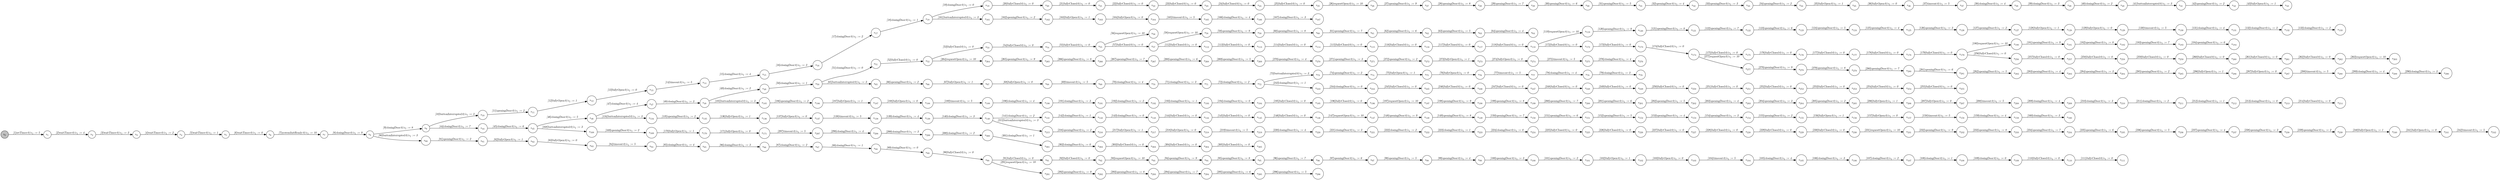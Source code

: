 digraph EFSM{
  graph [rankdir="LR", fontname="Latin Modern Math"];
  node [color="black", fillcolor="white", shape="circle", style="filled", fontname="Latin Modern Math"];
  edge [fontname="Latin Modern Math"];

  s0[fillcolor="gray", label=<s<sub>0</sub>>];
  s1[label=<s<sub>1</sub>>];
  s2[label=<s<sub>2</sub>>];
  s3[label=<s<sub>3</sub>>];
  s4[label=<s<sub>4</sub>>];
  s5[label=<s<sub>5</sub>>];
  s6[label=<s<sub>6</sub>>];
  s7[label=<s<sub>7</sub>>];
  s8[label=<s<sub>8</sub>>];
  s9[label=<s<sub>9</sub>>];
  s10[label=<s<sub>10</sub>>];
  s11[label=<s<sub>11</sub>>];
  s12[label=<s<sub>12</sub>>];
  s13[label=<s<sub>13</sub>>];
  s14[label=<s<sub>14</sub>>];
  s15[label=<s<sub>15</sub>>];
  s16[label=<s<sub>16</sub>>];
  s17[label=<s<sub>17</sub>>];
  s18[label=<s<sub>18</sub>>];
  s19[label=<s<sub>19</sub>>];
  s20[label=<s<sub>20</sub>>];
  s21[label=<s<sub>21</sub>>];
  s22[label=<s<sub>22</sub>>];
  s23[label=<s<sub>23</sub>>];
  s24[label=<s<sub>24</sub>>];
  s25[label=<s<sub>25</sub>>];
  s26[label=<s<sub>26</sub>>];
  s27[label=<s<sub>27</sub>>];
  s28[label=<s<sub>28</sub>>];
  s29[label=<s<sub>29</sub>>];
  s30[label=<s<sub>30</sub>>];
  s31[label=<s<sub>31</sub>>];
  s32[label=<s<sub>32</sub>>];
  s33[label=<s<sub>33</sub>>];
  s34[label=<s<sub>34</sub>>];
  s35[label=<s<sub>35</sub>>];
  s36[label=<s<sub>36</sub>>];
  s37[label=<s<sub>37</sub>>];
  s38[label=<s<sub>38</sub>>];
  s39[label=<s<sub>39</sub>>];
  s40[label=<s<sub>40</sub>>];
  s41[label=<s<sub>41</sub>>];
  s42[label=<s<sub>42</sub>>];
  s43[label=<s<sub>43</sub>>];
  s44[label=<s<sub>44</sub>>];
  s45[label=<s<sub>45</sub>>];
  s46[label=<s<sub>46</sub>>];
  s47[label=<s<sub>47</sub>>];
  s48[label=<s<sub>48</sub>>];
  s49[label=<s<sub>49</sub>>];
  s50[label=<s<sub>50</sub>>];
  s51[label=<s<sub>51</sub>>];
  s52[label=<s<sub>52</sub>>];
  s53[label=<s<sub>53</sub>>];
  s54[label=<s<sub>54</sub>>];
  s55[label=<s<sub>55</sub>>];
  s56[label=<s<sub>56</sub>>];
  s57[label=<s<sub>57</sub>>];
  s58[label=<s<sub>58</sub>>];
  s59[label=<s<sub>59</sub>>];
  s60[label=<s<sub>60</sub>>];
  s61[label=<s<sub>61</sub>>];
  s62[label=<s<sub>62</sub>>];
  s63[label=<s<sub>63</sub>>];
  s64[label=<s<sub>64</sub>>];
  s65[label=<s<sub>65</sub>>];
  s66[label=<s<sub>66</sub>>];
  s67[label=<s<sub>67</sub>>];
  s68[label=<s<sub>68</sub>>];
  s69[label=<s<sub>69</sub>>];
  s70[label=<s<sub>70</sub>>];
  s71[label=<s<sub>71</sub>>];
  s72[label=<s<sub>72</sub>>];
  s73[label=<s<sub>73</sub>>];
  s74[label=<s<sub>74</sub>>];
  s75[label=<s<sub>75</sub>>];
  s76[label=<s<sub>76</sub>>];
  s77[label=<s<sub>77</sub>>];
  s78[label=<s<sub>78</sub>>];
  s79[label=<s<sub>79</sub>>];
  s80[label=<s<sub>80</sub>>];
  s81[label=<s<sub>81</sub>>];
  s82[label=<s<sub>82</sub>>];
  s83[label=<s<sub>83</sub>>];
  s84[label=<s<sub>84</sub>>];
  s85[label=<s<sub>85</sub>>];
  s86[label=<s<sub>86</sub>>];
  s87[label=<s<sub>87</sub>>];
  s88[label=<s<sub>88</sub>>];
  s89[label=<s<sub>89</sub>>];
  s90[label=<s<sub>90</sub>>];
  s91[label=<s<sub>91</sub>>];
  s92[label=<s<sub>92</sub>>];
  s93[label=<s<sub>93</sub>>];
  s94[label=<s<sub>94</sub>>];
  s95[label=<s<sub>95</sub>>];
  s96[label=<s<sub>96</sub>>];
  s97[label=<s<sub>97</sub>>];
  s98[label=<s<sub>98</sub>>];
  s99[label=<s<sub>99</sub>>];
  s100[label=<s<sub>100</sub>>];
  s101[label=<s<sub>101</sub>>];
  s102[label=<s<sub>102</sub>>];
  s103[label=<s<sub>103</sub>>];
  s104[label=<s<sub>104</sub>>];
  s105[label=<s<sub>105</sub>>];
  s106[label=<s<sub>106</sub>>];
  s107[label=<s<sub>107</sub>>];
  s108[label=<s<sub>108</sub>>];
  s109[label=<s<sub>109</sub>>];
  s110[label=<s<sub>110</sub>>];
  s111[label=<s<sub>111</sub>>];
  s112[label=<s<sub>112</sub>>];
  s113[label=<s<sub>113</sub>>];
  s114[label=<s<sub>114</sub>>];
  s115[label=<s<sub>115</sub>>];
  s116[label=<s<sub>116</sub>>];
  s117[label=<s<sub>117</sub>>];
  s118[label=<s<sub>118</sub>>];
  s119[label=<s<sub>119</sub>>];
  s120[label=<s<sub>120</sub>>];
  s121[label=<s<sub>121</sub>>];
  s122[label=<s<sub>122</sub>>];
  s123[label=<s<sub>123</sub>>];
  s124[label=<s<sub>124</sub>>];
  s125[label=<s<sub>125</sub>>];
  s126[label=<s<sub>126</sub>>];
  s127[label=<s<sub>127</sub>>];
  s128[label=<s<sub>128</sub>>];
  s129[label=<s<sub>129</sub>>];
  s130[label=<s<sub>130</sub>>];
  s131[label=<s<sub>131</sub>>];
  s132[label=<s<sub>132</sub>>];
  s133[label=<s<sub>133</sub>>];
  s134[label=<s<sub>134</sub>>];
  s135[label=<s<sub>135</sub>>];
  s136[label=<s<sub>136</sub>>];
  s137[label=<s<sub>137</sub>>];
  s138[label=<s<sub>138</sub>>];
  s139[label=<s<sub>139</sub>>];
  s140[label=<s<sub>140</sub>>];
  s141[label=<s<sub>141</sub>>];
  s142[label=<s<sub>142</sub>>];
  s143[label=<s<sub>143</sub>>];
  s144[label=<s<sub>144</sub>>];
  s145[label=<s<sub>145</sub>>];
  s146[label=<s<sub>146</sub>>];
  s147[label=<s<sub>147</sub>>];
  s148[label=<s<sub>148</sub>>];
  s149[label=<s<sub>149</sub>>];
  s150[label=<s<sub>150</sub>>];
  s151[label=<s<sub>151</sub>>];
  s152[label=<s<sub>152</sub>>];
  s153[label=<s<sub>153</sub>>];
  s154[label=<s<sub>154</sub>>];
  s155[label=<s<sub>155</sub>>];
  s156[label=<s<sub>156</sub>>];
  s157[label=<s<sub>157</sub>>];
  s158[label=<s<sub>158</sub>>];
  s159[label=<s<sub>159</sub>>];
  s160[label=<s<sub>160</sub>>];
  s161[label=<s<sub>161</sub>>];
  s162[label=<s<sub>162</sub>>];
  s163[label=<s<sub>163</sub>>];
  s164[label=<s<sub>164</sub>>];
  s165[label=<s<sub>165</sub>>];
  s166[label=<s<sub>166</sub>>];
  s167[label=<s<sub>167</sub>>];
  s168[label=<s<sub>168</sub>>];
  s169[label=<s<sub>169</sub>>];
  s170[label=<s<sub>170</sub>>];
  s171[label=<s<sub>171</sub>>];
  s172[label=<s<sub>172</sub>>];
  s173[label=<s<sub>173</sub>>];
  s174[label=<s<sub>174</sub>>];
  s175[label=<s<sub>175</sub>>];
  s176[label=<s<sub>176</sub>>];
  s177[label=<s<sub>177</sub>>];
  s178[label=<s<sub>178</sub>>];
  s179[label=<s<sub>179</sub>>];
  s180[label=<s<sub>180</sub>>];
  s181[label=<s<sub>181</sub>>];
  s182[label=<s<sub>182</sub>>];
  s183[label=<s<sub>183</sub>>];
  s184[label=<s<sub>184</sub>>];
  s185[label=<s<sub>185</sub>>];
  s186[label=<s<sub>186</sub>>];
  s187[label=<s<sub>187</sub>>];
  s188[label=<s<sub>188</sub>>];
  s189[label=<s<sub>189</sub>>];
  s190[label=<s<sub>190</sub>>];
  s191[label=<s<sub>191</sub>>];
  s192[label=<s<sub>192</sub>>];
  s193[label=<s<sub>193</sub>>];
  s194[label=<s<sub>194</sub>>];
  s195[label=<s<sub>195</sub>>];
  s196[label=<s<sub>196</sub>>];
  s197[label=<s<sub>197</sub>>];
  s198[label=<s<sub>198</sub>>];
  s199[label=<s<sub>199</sub>>];
  s200[label=<s<sub>200</sub>>];
  s201[label=<s<sub>201</sub>>];
  s202[label=<s<sub>202</sub>>];
  s203[label=<s<sub>203</sub>>];
  s204[label=<s<sub>204</sub>>];
  s205[label=<s<sub>205</sub>>];
  s206[label=<s<sub>206</sub>>];
  s207[label=<s<sub>207</sub>>];
  s208[label=<s<sub>208</sub>>];
  s209[label=<s<sub>209</sub>>];
  s210[label=<s<sub>210</sub>>];
  s211[label=<s<sub>211</sub>>];
  s212[label=<s<sub>212</sub>>];
  s213[label=<s<sub>213</sub>>];
  s214[label=<s<sub>214</sub>>];
  s215[label=<s<sub>215</sub>>];
  s216[label=<s<sub>216</sub>>];
  s217[label=<s<sub>217</sub>>];
  s218[label=<s<sub>218</sub>>];
  s219[label=<s<sub>219</sub>>];
  s220[label=<s<sub>220</sub>>];
  s221[label=<s<sub>221</sub>>];
  s222[label=<s<sub>222</sub>>];
  s223[label=<s<sub>223</sub>>];
  s224[label=<s<sub>224</sub>>];
  s225[label=<s<sub>225</sub>>];
  s226[label=<s<sub>226</sub>>];
  s227[label=<s<sub>227</sub>>];
  s228[label=<s<sub>228</sub>>];
  s229[label=<s<sub>229</sub>>];
  s230[label=<s<sub>230</sub>>];
  s231[label=<s<sub>231</sub>>];
  s232[label=<s<sub>232</sub>>];
  s233[label=<s<sub>233</sub>>];
  s234[label=<s<sub>234</sub>>];
  s235[label=<s<sub>235</sub>>];
  s236[label=<s<sub>236</sub>>];
  s237[label=<s<sub>237</sub>>];
  s238[label=<s<sub>238</sub>>];
  s239[label=<s<sub>239</sub>>];
  s240[label=<s<sub>240</sub>>];
  s241[label=<s<sub>241</sub>>];
  s242[label=<s<sub>242</sub>>];
  s243[label=<s<sub>243</sub>>];
  s244[label=<s<sub>244</sub>>];
  s245[label=<s<sub>245</sub>>];
  s246[label=<s<sub>246</sub>>];
  s247[label=<s<sub>247</sub>>];
  s248[label=<s<sub>248</sub>>];
  s249[label=<s<sub>249</sub>>];
  s250[label=<s<sub>250</sub>>];
  s251[label=<s<sub>251</sub>>];
  s252[label=<s<sub>252</sub>>];
  s253[label=<s<sub>253</sub>>];
  s254[label=<s<sub>254</sub>>];
  s255[label=<s<sub>255</sub>>];
  s256[label=<s<sub>256</sub>>];
  s257[label=<s<sub>257</sub>>];
  s258[label=<s<sub>258</sub>>];
  s259[label=<s<sub>259</sub>>];
  s260[label=<s<sub>260</sub>>];
  s261[label=<s<sub>261</sub>>];
  s262[label=<s<sub>262</sub>>];
  s263[label=<s<sub>263</sub>>];
  s264[label=<s<sub>264</sub>>];
  s265[label=<s<sub>265</sub>>];
  s266[label=<s<sub>266</sub>>];
  s267[label=<s<sub>267</sub>>];
  s268[label=<s<sub>268</sub>>];
  s269[label=<s<sub>269</sub>>];
  s270[label=<s<sub>270</sub>>];
  s271[label=<s<sub>271</sub>>];
  s272[label=<s<sub>272</sub>>];
  s273[label=<s<sub>273</sub>>];
  s274[label=<s<sub>274</sub>>];
  s275[label=<s<sub>275</sub>>];
  s276[label=<s<sub>276</sub>>];
  s277[label=<s<sub>277</sub>>];
  s278[label=<s<sub>278</sub>>];
  s279[label=<s<sub>279</sub>>];
  s280[label=<s<sub>280</sub>>];
  s281[label=<s<sub>281</sub>>];
  s282[label=<s<sub>282</sub>>];
  s283[label=<s<sub>283</sub>>];
  s284[label=<s<sub>284</sub>>];
  s285[label=<s<sub>285</sub>>];
  s286[label=<s<sub>286</sub>>];
  s287[label=<s<sub>287</sub>>];
  s288[label=<s<sub>288</sub>>];
  s289[label=<s<sub>289</sub>>];
  s290[label=<s<sub>290</sub>>];
  s291[label=<s<sub>291</sub>>];
  s292[label=<s<sub>292</sub>>];
  s293[label=<s<sub>293</sub>>];
  s294[label=<s<sub>294</sub>>];
  s295[label=<s<sub>295</sub>>];
  s296[label=<s<sub>296</sub>>];
  s297[label=<s<sub>297</sub>>];
  s298[label=<s<sub>298</sub>>];
  s299[label=<s<sub>299</sub>>];
  s300[label=<s<sub>300</sub>>];
  s301[label=<s<sub>301</sub>>];
  s302[label=<s<sub>302</sub>>];
  s303[label=<s<sub>303</sub>>];
  s304[label=<s<sub>304</sub>>];
  s305[label=<s<sub>305</sub>>];

  s0->s1[label=<<i> [1]setTimer:0/o<sub>1</sub> := 5</i>>];
  s1->s2[label=<<i> [2]waitTimer:0/o<sub>1</sub> := 4</i>>];
  s2->s3[label=<<i> [3]waitTimer:0/o<sub>1</sub> := 3</i>>];
  s3->s4[label=<<i> [4]waitTimer:0/o<sub>1</sub> := 2</i>>];
  s4->s5[label=<<i> [5]waitTimer:0/o<sub>1</sub> := 1</i>>];
  s5->s6[label=<<i> [6]waitTimer:0/o<sub>1</sub> := 0</i>>];
  s6->s7[label=<<i> [7]systemInitReady:0/o<sub>1</sub> := 10</i>>];
  s7->s8[label=<<i> [8]closingDoor:0/o<sub>1</sub> := 9</i>>];
  s8->s9[label=<<i> [9]closingDoor:0/o<sub>1</sub> := 8</i>>];
  s9->s10[label=<<i> [10]buttonInterrupted:0/o<sub>1</sub> := 3</i>>];
  s10->s11[label=<<i> [11]openingDoor:0/o<sub>1</sub> := 2</i>>];
  s11->s12[label=<<i> [12]fullyOpen:0/o<sub>1</sub> := 1</i>>];
  s12->s13[label=<<i> [13]fullyOpen:0/o<sub>1</sub> := 0</i>>];
  s13->s14[label=<<i> [14]timeout:0/o<sub>1</sub> := 5</i>>];
  s14->s15[label=<<i> [15]closingDoor:0/o<sub>1</sub> := 4</i>>];
  s15->s16[label=<<i> [16]closingDoor:0/o<sub>1</sub> := 3</i>>];
  s16->s17[label=<<i> [17]closingDoor:0/o<sub>1</sub> := 2</i>>];
  s17->s18[label=<<i> [18]closingDoor:0/o<sub>1</sub> := 1</i>>];
  s18->s19[label=<<i> [19]closingDoor:0/o<sub>1</sub> := 0</i>>];
  s19->s20[label=<<i> [20]fullyClosed:0/o<sub>1</sub> := 0</i>>];
  s20->s21[label=<<i> [21]fullyClosed:0/o<sub>1</sub> := 0</i>>];
  s21->s22[label=<<i> [22]fullyClosed:0/o<sub>1</sub> := 0</i>>];
  s22->s23[label=<<i> [23]fullyClosed:0/o<sub>1</sub> := 0</i>>];
  s23->s24[label=<<i> [24]fullyClosed:0/o<sub>1</sub> := 0</i>>];
  s24->s25[label=<<i> [25]fullyClosed:0/o<sub>1</sub> := 0</i>>];
  s25->s26[label=<<i> [26]requestOpen:0/o<sub>1</sub> := 10</i>>];
  s26->s27[label=<<i> [27]openingDoor:0/o<sub>1</sub> := 9</i>>];
  s27->s28[label=<<i> [28]openingDoor:0/o<sub>1</sub> := 8</i>>];
  s28->s29[label=<<i> [29]openingDoor:0/o<sub>1</sub> := 7</i>>];
  s29->s30[label=<<i> [30]openingDoor:0/o<sub>1</sub> := 6</i>>];
  s30->s31[label=<<i> [31]openingDoor:0/o<sub>1</sub> := 5</i>>];
  s31->s32[label=<<i> [32]openingDoor:0/o<sub>1</sub> := 4</i>>];
  s32->s33[label=<<i> [33]openingDoor:0/o<sub>1</sub> := 3</i>>];
  s33->s34[label=<<i> [34]openingDoor:0/o<sub>1</sub> := 2</i>>];
  s34->s35[label=<<i> [35]fullyOpen:0/o<sub>1</sub> := 1</i>>];
  s35->s36[label=<<i> [36]fullyOpen:0/o<sub>1</sub> := 0</i>>];
  s36->s37[label=<<i> [37]timeout:0/o<sub>1</sub> := 5</i>>];
  s37->s38[label=<<i> [38]closingDoor:0/o<sub>1</sub> := 4</i>>];
  s38->s39[label=<<i> [39]closingDoor:0/o<sub>1</sub> := 3</i>>];
  s39->s40[label=<<i> [40]closingDoor:0/o<sub>1</sub> := 2</i>>];
  s40->s41[label=<<i> [41]buttonInterrupted:0/o<sub>1</sub> := 3</i>>];
  s41->s42[label=<<i> [42]openingDoor:0/o<sub>1</sub> := 2</i>>];
  s42->s43[label=<<i> [43]fullyOpen:0/o<sub>1</sub> := 1</i>>];
  s9->s44[label=<<i> [44]closingDoor:0/o<sub>1</sub> := 7</i>>];
  s44->s45[label=<<i> [45]closingDoor:0/o<sub>1</sub> := 6</i>>];
  s45->s46[label=<<i> [46]closingDoor:0/o<sub>1</sub> := 5</i>>];
  s46->s47[label=<<i> [47]closingDoor:0/o<sub>1</sub> := 4</i>>];
  s47->s48[label=<<i> [48]closingDoor:0/o<sub>1</sub> := 3</i>>];
  s48->s49[label=<<i> [49]closingDoor:0/o<sub>1</sub> := 2</i>>];
  s49->s50[label=<<i> [50]closingDoor:0/o<sub>1</sub> := 1</i>>];
  s50->s51[label=<<i> [51]closingDoor:0/o<sub>1</sub> := 0</i>>];
  s51->s52[label=<<i> [52]fullyClosed:0/o<sub>1</sub> := 0</i>>];
  s52->s53[label=<<i> [53]fullyClosed:0/o<sub>1</sub> := 0</i>>];
  s53->s54[label=<<i> [54]fullyClosed:0/o<sub>1</sub> := 0</i>>];
  s54->s55[label=<<i> [55]fullyClosed:0/o<sub>1</sub> := 0</i>>];
  s55->s56[label=<<i> [56]requestOpen:0/o<sub>1</sub> := 10</i>>];
  s55->s57[label=<<i> [57]fullyClosed:0/o<sub>1</sub> := 0</i>>];
  s57->s58[label=<<i> [58]requestOpen:0/o<sub>1</sub> := 10</i>>];
  s58->s59[label=<<i> [59]openingDoor:0/o<sub>1</sub> := 9</i>>];
  s59->s60[label=<<i> [60]openingDoor:0/o<sub>1</sub> := 8</i>>];
  s60->s61[label=<<i> [61]openingDoor:0/o<sub>1</sub> := 7</i>>];
  s61->s62[label=<<i> [62]openingDoor:0/o<sub>1</sub> := 6</i>>];
  s62->s63[label=<<i> [63]openingDoor:0/o<sub>1</sub> := 5</i>>];
  s63->s64[label=<<i> [64]openingDoor:0/o<sub>1</sub> := 4</i>>];
  s50->s65[label=<<i> [65]buttonInterrupted:0/o<sub>1</sub> := 3</i>>];
  s65->s66[label=<<i> [66]openingDoor:0/o<sub>1</sub> := 2</i>>];
  s66->s67[label=<<i> [67]fullyOpen:0/o<sub>1</sub> := 1</i>>];
  s67->s68[label=<<i> [68]fullyOpen:0/o<sub>1</sub> := 0</i>>];
  s68->s69[label=<<i> [69]timeout:0/o<sub>1</sub> := 5</i>>];
  s69->s70[label=<<i> [70]closingDoor:0/o<sub>1</sub> := 4</i>>];
  s70->s71[label=<<i> [71]closingDoor:0/o<sub>1</sub> := 3</i>>];
  s71->s72[label=<<i> [72]closingDoor:0/o<sub>1</sub> := 2</i>>];
  s72->s73[label=<<i> [73]buttonInterrupted:0/o<sub>1</sub> := 3</i>>];
  s73->s74[label=<<i> [74]openingDoor:0/o<sub>1</sub> := 2</i>>];
  s74->s75[label=<<i> [75]fullyOpen:0/o<sub>1</sub> := 1</i>>];
  s75->s76[label=<<i> [76]fullyOpen:0/o<sub>1</sub> := 0</i>>];
  s76->s77[label=<<i> [77]timeout:0/o<sub>1</sub> := 5</i>>];
  s77->s78[label=<<i> [78]closingDoor:0/o<sub>1</sub> := 4</i>>];
  s78->s79[label=<<i> [79]closingDoor:0/o<sub>1</sub> := 3</i>>];
  s8->s80[label=<<i> [80]buttonInterrupted:0/o<sub>1</sub> := 3</i>>];
  s80->s81[label=<<i> [81]openingDoor:0/o<sub>1</sub> := 2</i>>];
  s81->s82[label=<<i> [82]fullyOpen:0/o<sub>1</sub> := 1</i>>];
  s82->s83[label=<<i> [83]fullyOpen:0/o<sub>1</sub> := 0</i>>];
  s83->s84[label=<<i> [84]timeout:0/o<sub>1</sub> := 5</i>>];
  s84->s85[label=<<i> [85]closingDoor:0/o<sub>1</sub> := 4</i>>];
  s85->s86[label=<<i> [86]closingDoor:0/o<sub>1</sub> := 3</i>>];
  s86->s87[label=<<i> [87]closingDoor:0/o<sub>1</sub> := 2</i>>];
  s87->s88[label=<<i> [88]closingDoor:0/o<sub>1</sub> := 1</i>>];
  s88->s89[label=<<i> [89]closingDoor:0/o<sub>1</sub> := 0</i>>];
  s89->s90[label=<<i> [90]fullyClosed:0/o<sub>1</sub> := 0</i>>];
  s90->s91[label=<<i> [91]fullyClosed:0/o<sub>1</sub> := 0</i>>];
  s91->s92[label=<<i> [92]fullyClosed:0/o<sub>1</sub> := 0</i>>];
  s92->s93[label=<<i> [93]requestOpen:0/o<sub>1</sub> := 10</i>>];
  s93->s94[label=<<i> [94]openingDoor:0/o<sub>1</sub> := 9</i>>];
  s94->s95[label=<<i> [95]openingDoor:0/o<sub>1</sub> := 8</i>>];
  s95->s96[label=<<i> [96]openingDoor:0/o<sub>1</sub> := 7</i>>];
  s96->s97[label=<<i> [97]openingDoor:0/o<sub>1</sub> := 6</i>>];
  s97->s98[label=<<i> [98]openingDoor:0/o<sub>1</sub> := 5</i>>];
  s98->s99[label=<<i> [99]openingDoor:0/o<sub>1</sub> := 4</i>>];
  s99->s100[label=<<i> [100]openingDoor:0/o<sub>1</sub> := 3</i>>];
  s100->s101[label=<<i> [101]openingDoor:0/o<sub>1</sub> := 2</i>>];
  s101->s102[label=<<i> [102]fullyOpen:0/o<sub>1</sub> := 1</i>>];
  s102->s103[label=<<i> [103]fullyOpen:0/o<sub>1</sub> := 0</i>>];
  s103->s104[label=<<i> [104]timeout:0/o<sub>1</sub> := 5</i>>];
  s104->s105[label=<<i> [105]closingDoor:0/o<sub>1</sub> := 4</i>>];
  s105->s106[label=<<i> [106]closingDoor:0/o<sub>1</sub> := 3</i>>];
  s106->s107[label=<<i> [107]closingDoor:0/o<sub>1</sub> := 2</i>>];
  s107->s108[label=<<i> [108]closingDoor:0/o<sub>1</sub> := 1</i>>];
  s108->s109[label=<<i> [109]closingDoor:0/o<sub>1</sub> := 0</i>>];
  s109->s110[label=<<i> [110]fullyClosed:0/o<sub>1</sub> := 0</i>>];
  s110->s111[label=<<i> [111]fullyClosed:0/o<sub>1</sub> := 0</i>>];
  s57->s112[label=<<i> [112]fullyClosed:0/o<sub>1</sub> := 0</i>>];
  s112->s113[label=<<i> [113]fullyClosed:0/o<sub>1</sub> := 0</i>>];
  s113->s114[label=<<i> [114]fullyClosed:0/o<sub>1</sub> := 0</i>>];
  s114->s115[label=<<i> [115]fullyClosed:0/o<sub>1</sub> := 0</i>>];
  s115->s116[label=<<i> [116]fullyClosed:0/o<sub>1</sub> := 0</i>>];
  s116->s117[label=<<i> [117]fullyClosed:0/o<sub>1</sub> := 0</i>>];
  s117->s118[label=<<i> [118]fullyClosed:0/o<sub>1</sub> := 0</i>>];
  s118->s119[label=<<i> [119]requestOpen:0/o<sub>1</sub> := 10</i>>];
  s119->s120[label=<<i> [120]openingDoor:0/o<sub>1</sub> := 9</i>>];
  s120->s121[label=<<i> [121]openingDoor:0/o<sub>1</sub> := 8</i>>];
  s121->s122[label=<<i> [122]openingDoor:0/o<sub>1</sub> := 7</i>>];
  s122->s123[label=<<i> [123]openingDoor:0/o<sub>1</sub> := 6</i>>];
  s123->s124[label=<<i> [124]openingDoor:0/o<sub>1</sub> := 5</i>>];
  s124->s125[label=<<i> [125]openingDoor:0/o<sub>1</sub> := 4</i>>];
  s125->s126[label=<<i> [126]openingDoor:0/o<sub>1</sub> := 3</i>>];
  s126->s127[label=<<i> [127]openingDoor:0/o<sub>1</sub> := 2</i>>];
  s127->s128[label=<<i> [128]fullyOpen:0/o<sub>1</sub> := 1</i>>];
  s128->s129[label=<<i> [129]fullyOpen:0/o<sub>1</sub> := 0</i>>];
  s129->s130[label=<<i> [130]timeout:0/o<sub>1</sub> := 5</i>>];
  s130->s131[label=<<i> [131]closingDoor:0/o<sub>1</sub> := 4</i>>];
  s131->s132[label=<<i> [132]closingDoor:0/o<sub>1</sub> := 3</i>>];
  s132->s133[label=<<i> [133]closingDoor:0/o<sub>1</sub> := 2</i>>];
  s46->s134[label=<<i> [134]buttonInterrupted:0/o<sub>1</sub> := 3</i>>];
  s134->s135[label=<<i> [135]openingDoor:0/o<sub>1</sub> := 2</i>>];
  s135->s136[label=<<i> [136]fullyOpen:0/o<sub>1</sub> := 1</i>>];
  s136->s137[label=<<i> [137]fullyOpen:0/o<sub>1</sub> := 0</i>>];
  s137->s138[label=<<i> [138]timeout:0/o<sub>1</sub> := 5</i>>];
  s138->s139[label=<<i> [139]closingDoor:0/o<sub>1</sub> := 4</i>>];
  s139->s140[label=<<i> [140]closingDoor:0/o<sub>1</sub> := 3</i>>];
  s140->s141[label=<<i> [141]closingDoor:0/o<sub>1</sub> := 2</i>>];
  s141->s142[label=<<i> [142]closingDoor:0/o<sub>1</sub> := 1</i>>];
  s142->s143[label=<<i> [143]closingDoor:0/o<sub>1</sub> := 0</i>>];
  s143->s144[label=<<i> [144]fullyClosed:0/o<sub>1</sub> := 0</i>>];
  s144->s145[label=<<i> [145]fullyClosed:0/o<sub>1</sub> := 0</i>>];
  s145->s146[label=<<i> [146]fullyClosed:0/o<sub>1</sub> := 0</i>>];
  s146->s147[label=<<i> [147]requestOpen:0/o<sub>1</sub> := 10</i>>];
  s147->s148[label=<<i> [148]openingDoor:0/o<sub>1</sub> := 9</i>>];
  s148->s149[label=<<i> [149]openingDoor:0/o<sub>1</sub> := 8</i>>];
  s149->s150[label=<<i> [150]openingDoor:0/o<sub>1</sub> := 7</i>>];
  s150->s151[label=<<i> [151]openingDoor:0/o<sub>1</sub> := 6</i>>];
  s151->s152[label=<<i> [152]openingDoor:0/o<sub>1</sub> := 5</i>>];
  s152->s153[label=<<i> [153]openingDoor:0/o<sub>1</sub> := 4</i>>];
  s153->s154[label=<<i> [154]openingDoor:0/o<sub>1</sub> := 3</i>>];
  s154->s155[label=<<i> [155]openingDoor:0/o<sub>1</sub> := 2</i>>];
  s155->s156[label=<<i> [156]fullyOpen:0/o<sub>1</sub> := 1</i>>];
  s156->s157[label=<<i> [157]fullyOpen:0/o<sub>1</sub> := 0</i>>];
  s157->s158[label=<<i> [158]timeout:0/o<sub>1</sub> := 5</i>>];
  s158->s159[label=<<i> [159]closingDoor:0/o<sub>1</sub> := 4</i>>];
  s159->s160[label=<<i> [160]closingDoor:0/o<sub>1</sub> := 3</i>>];
  s18->s161[label=<<i> [161]buttonInterrupted:0/o<sub>1</sub> := 3</i>>];
  s161->s162[label=<<i> [162]openingDoor:0/o<sub>1</sub> := 2</i>>];
  s162->s163[label=<<i> [163]fullyOpen:0/o<sub>1</sub> := 1</i>>];
  s163->s164[label=<<i> [164]fullyOpen:0/o<sub>1</sub> := 0</i>>];
  s164->s165[label=<<i> [165]timeout:0/o<sub>1</sub> := 5</i>>];
  s165->s166[label=<<i> [166]closingDoor:0/o<sub>1</sub> := 4</i>>];
  s166->s167[label=<<i> [167]closingDoor:0/o<sub>1</sub> := 3</i>>];
  s45->s168[label=<<i> [168]buttonInterrupted:0/o<sub>1</sub> := 3</i>>];
  s168->s169[label=<<i> [169]openingDoor:0/o<sub>1</sub> := 2</i>>];
  s169->s170[label=<<i> [170]fullyOpen:0/o<sub>1</sub> := 1</i>>];
  s170->s171[label=<<i> [171]fullyOpen:0/o<sub>1</sub> := 0</i>>];
  s118->s172[label=<<i> [172]fullyClosed:0/o<sub>1</sub> := 0</i>>];
  s172->s173[label=<<i> [173]fullyClosed:0/o<sub>1</sub> := 0</i>>];
  s173->s174[label=<<i> [174]fullyClosed:0/o<sub>1</sub> := 0</i>>];
  s174->s175[label=<<i> [175]fullyClosed:0/o<sub>1</sub> := 0</i>>];
  s175->s176[label=<<i> [176]fullyClosed:0/o<sub>1</sub> := 0</i>>];
  s176->s177[label=<<i> [177]fullyClosed:0/o<sub>1</sub> := 0</i>>];
  s177->s178[label=<<i> [178]fullyClosed:0/o<sub>1</sub> := 0</i>>];
  s178->s179[label=<<i> [179]fullyClosed:0/o<sub>1</sub> := 0</i>>];
  s179->s180[label=<<i> [180]requestOpen:0/o<sub>1</sub> := 10</i>>];
  s180->s181[label=<<i> [181]openingDoor:0/o<sub>1</sub> := 9</i>>];
  s181->s182[label=<<i> [182]openingDoor:0/o<sub>1</sub> := 8</i>>];
  s182->s183[label=<<i> [183]openingDoor:0/o<sub>1</sub> := 7</i>>];
  s183->s184[label=<<i> [184]openingDoor:0/o<sub>1</sub> := 6</i>>];
  s48->s185[label=<<i> [185]buttonInterrupted:0/o<sub>1</sub> := 3</i>>];
  s185->s186[label=<<i> [186]openingDoor:0/o<sub>1</sub> := 2</i>>];
  s186->s187[label=<<i> [187]fullyOpen:0/o<sub>1</sub> := 1</i>>];
  s187->s188[label=<<i> [188]fullyOpen:0/o<sub>1</sub> := 0</i>>];
  s188->s189[label=<<i> [189]timeout:0/o<sub>1</sub> := 5</i>>];
  s189->s190[label=<<i> [190]closingDoor:0/o<sub>1</sub> := 4</i>>];
  s190->s191[label=<<i> [191]closingDoor:0/o<sub>1</sub> := 3</i>>];
  s191->s192[label=<<i> [192]closingDoor:0/o<sub>1</sub> := 2</i>>];
  s192->s193[label=<<i> [193]closingDoor:0/o<sub>1</sub> := 1</i>>];
  s193->s194[label=<<i> [194]closingDoor:0/o<sub>1</sub> := 0</i>>];
  s194->s195[label=<<i> [195]fullyClosed:0/o<sub>1</sub> := 0</i>>];
  s195->s196[label=<<i> [196]fullyClosed:0/o<sub>1</sub> := 0</i>>];
  s196->s197[label=<<i> [197]requestOpen:0/o<sub>1</sub> := 10</i>>];
  s197->s198[label=<<i> [198]openingDoor:0/o<sub>1</sub> := 9</i>>];
  s198->s199[label=<<i> [199]openingDoor:0/o<sub>1</sub> := 8</i>>];
  s199->s200[label=<<i> [200]openingDoor:0/o<sub>1</sub> := 7</i>>];
  s200->s201[label=<<i> [201]openingDoor:0/o<sub>1</sub> := 6</i>>];
  s201->s202[label=<<i> [202]openingDoor:0/o<sub>1</sub> := 5</i>>];
  s202->s203[label=<<i> [203]openingDoor:0/o<sub>1</sub> := 4</i>>];
  s203->s204[label=<<i> [204]openingDoor:0/o<sub>1</sub> := 3</i>>];
  s204->s205[label=<<i> [205]openingDoor:0/o<sub>1</sub> := 2</i>>];
  s205->s206[label=<<i> [206]fullyOpen:0/o<sub>1</sub> := 1</i>>];
  s206->s207[label=<<i> [207]fullyOpen:0/o<sub>1</sub> := 0</i>>];
  s207->s208[label=<<i> [208]timeout:0/o<sub>1</sub> := 5</i>>];
  s208->s209[label=<<i> [209]closingDoor:0/o<sub>1</sub> := 4</i>>];
  s209->s210[label=<<i> [210]closingDoor:0/o<sub>1</sub> := 3</i>>];
  s210->s211[label=<<i> [211]closingDoor:0/o<sub>1</sub> := 2</i>>];
  s211->s212[label=<<i> [212]closingDoor:0/o<sub>1</sub> := 1</i>>];
  s212->s213[label=<<i> [213]closingDoor:0/o<sub>1</sub> := 0</i>>];
  s213->s214[label=<<i> [214]fullyClosed:0/o<sub>1</sub> := 0</i>>];
  s140->s215[label=<<i> [215]buttonInterrupted:0/o<sub>1</sub> := 3</i>>];
  s215->s216[label=<<i> [216]openingDoor:0/o<sub>1</sub> := 2</i>>];
  s216->s217[label=<<i> [217]fullyOpen:0/o<sub>1</sub> := 1</i>>];
  s217->s218[label=<<i> [218]fullyOpen:0/o<sub>1</sub> := 0</i>>];
  s218->s219[label=<<i> [219]timeout:0/o<sub>1</sub> := 5</i>>];
  s219->s220[label=<<i> [220]closingDoor:0/o<sub>1</sub> := 4</i>>];
  s220->s221[label=<<i> [221]closingDoor:0/o<sub>1</sub> := 3</i>>];
  s221->s222[label=<<i> [222]closingDoor:0/o<sub>1</sub> := 2</i>>];
  s222->s223[label=<<i> [223]closingDoor:0/o<sub>1</sub> := 1</i>>];
  s223->s224[label=<<i> [224]closingDoor:0/o<sub>1</sub> := 0</i>>];
  s224->s225[label=<<i> [225]fullyClosed:0/o<sub>1</sub> := 0</i>>];
  s225->s226[label=<<i> [226]fullyClosed:0/o<sub>1</sub> := 0</i>>];
  s226->s227[label=<<i> [227]fullyClosed:0/o<sub>1</sub> := 0</i>>];
  s227->s228[label=<<i> [228]fullyClosed:0/o<sub>1</sub> := 0</i>>];
  s228->s229[label=<<i> [229]fullyClosed:0/o<sub>1</sub> := 0</i>>];
  s229->s230[label=<<i> [230]fullyClosed:0/o<sub>1</sub> := 0</i>>];
  s230->s231[label=<<i> [231]requestOpen:0/o<sub>1</sub> := 10</i>>];
  s231->s232[label=<<i> [232]openingDoor:0/o<sub>1</sub> := 9</i>>];
  s232->s233[label=<<i> [233]openingDoor:0/o<sub>1</sub> := 8</i>>];
  s233->s234[label=<<i> [234]openingDoor:0/o<sub>1</sub> := 7</i>>];
  s234->s235[label=<<i> [235]openingDoor:0/o<sub>1</sub> := 6</i>>];
  s235->s236[label=<<i> [236]openingDoor:0/o<sub>1</sub> := 5</i>>];
  s236->s237[label=<<i> [237]openingDoor:0/o<sub>1</sub> := 4</i>>];
  s237->s238[label=<<i> [238]openingDoor:0/o<sub>1</sub> := 3</i>>];
  s238->s239[label=<<i> [239]openingDoor:0/o<sub>1</sub> := 2</i>>];
  s239->s240[label=<<i> [240]fullyOpen:0/o<sub>1</sub> := 1</i>>];
  s240->s241[label=<<i> [241]fullyOpen:0/o<sub>1</sub> := 0</i>>];
  s241->s242[label=<<i> [242]timeout:0/o<sub>1</sub> := 5</i>>];
  s72->s243[label=<<i> [243]closingDoor:0/o<sub>1</sub> := 1</i>>];
  s243->s244[label=<<i> [244]closingDoor:0/o<sub>1</sub> := 0</i>>];
  s244->s245[label=<<i> [245]fullyClosed:0/o<sub>1</sub> := 0</i>>];
  s245->s246[label=<<i> [246]fullyClosed:0/o<sub>1</sub> := 0</i>>];
  s246->s247[label=<<i> [247]fullyClosed:0/o<sub>1</sub> := 0</i>>];
  s247->s248[label=<<i> [248]fullyClosed:0/o<sub>1</sub> := 0</i>>];
  s248->s249[label=<<i> [249]fullyClosed:0/o<sub>1</sub> := 0</i>>];
  s249->s250[label=<<i> [250]fullyClosed:0/o<sub>1</sub> := 0</i>>];
  s250->s251[label=<<i> [251]fullyClosed:0/o<sub>1</sub> := 0</i>>];
  s251->s252[label=<<i> [252]fullyClosed:0/o<sub>1</sub> := 0</i>>];
  s252->s253[label=<<i> [253]fullyClosed:0/o<sub>1</sub> := 0</i>>];
  s253->s254[label=<<i> [254]fullyClosed:0/o<sub>1</sub> := 0</i>>];
  s254->s255[label=<<i> [255]fullyClosed:0/o<sub>1</sub> := 0</i>>];
  s179->s256[label=<<i> [256]fullyClosed:0/o<sub>1</sub> := 0</i>>];
  s256->s257[label=<<i> [257]fullyClosed:0/o<sub>1</sub> := 0</i>>];
  s257->s258[label=<<i> [258]fullyClosed:0/o<sub>1</sub> := 0</i>>];
  s258->s259[label=<<i> [259]fullyClosed:0/o<sub>1</sub> := 0</i>>];
  s259->s260[label=<<i> [260]fullyClosed:0/o<sub>1</sub> := 0</i>>];
  s260->s261[label=<<i> [261]fullyClosed:0/o<sub>1</sub> := 0</i>>];
  s261->s262[label=<<i> [262]fullyClosed:0/o<sub>1</sub> := 0</i>>];
  s262->s263[label=<<i> [263]requestOpen:0/o<sub>1</sub> := 10</i>>];
  s52->s264[label=<<i> [264]requestOpen:0/o<sub>1</sub> := 10</i>>];
  s264->s265[label=<<i> [265]openingDoor:0/o<sub>1</sub> := 9</i>>];
  s265->s266[label=<<i> [266]openingDoor:0/o<sub>1</sub> := 8</i>>];
  s266->s267[label=<<i> [267]openingDoor:0/o<sub>1</sub> := 7</i>>];
  s267->s268[label=<<i> [268]openingDoor:0/o<sub>1</sub> := 6</i>>];
  s268->s269[label=<<i> [269]openingDoor:0/o<sub>1</sub> := 5</i>>];
  s269->s270[label=<<i> [270]openingDoor:0/o<sub>1</sub> := 4</i>>];
  s270->s271[label=<<i> [271]openingDoor:0/o<sub>1</sub> := 3</i>>];
  s271->s272[label=<<i> [272]openingDoor:0/o<sub>1</sub> := 2</i>>];
  s272->s273[label=<<i> [273]fullyOpen:0/o<sub>1</sub> := 1</i>>];
  s273->s274[label=<<i> [274]fullyOpen:0/o<sub>1</sub> := 0</i>>];
  s274->s275[label=<<i> [275]timeout:0/o<sub>1</sub> := 5</i>>];
  s275->s276[label=<<i> [276]closingDoor:0/o<sub>1</sub> := 4</i>>];
  s174->s277[label=<<i> [277]requestOpen:0/o<sub>1</sub> := 10</i>>];
  s277->s278[label=<<i> [278]openingDoor:0/o<sub>1</sub> := 9</i>>];
  s278->s279[label=<<i> [279]openingDoor:0/o<sub>1</sub> := 8</i>>];
  s279->s280[label=<<i> [280]openingDoor:0/o<sub>1</sub> := 7</i>>];
  s280->s281[label=<<i> [281]openingDoor:0/o<sub>1</sub> := 6</i>>];
  s281->s282[label=<<i> [282]openingDoor:0/o<sub>1</sub> := 5</i>>];
  s282->s283[label=<<i> [283]openingDoor:0/o<sub>1</sub> := 4</i>>];
  s283->s284[label=<<i> [284]openingDoor:0/o<sub>1</sub> := 3</i>>];
  s284->s285[label=<<i> [285]openingDoor:0/o<sub>1</sub> := 2</i>>];
  s285->s286[label=<<i> [286]fullyOpen:0/o<sub>1</sub> := 1</i>>];
  s286->s287[label=<<i> [287]fullyOpen:0/o<sub>1</sub> := 0</i>>];
  s287->s288[label=<<i> [288]timeout:0/o<sub>1</sub> := 5</i>>];
  s288->s289[label=<<i> [289]closingDoor:0/o<sub>1</sub> := 4</i>>];
  s289->s290[label=<<i> [290]closingDoor:0/o<sub>1</sub> := 3</i>>];
  s90->s291[label=<<i> [291]requestOpen:0/o<sub>1</sub> := 10</i>>];
  s291->s292[label=<<i> [292]openingDoor:0/o<sub>1</sub> := 9</i>>];
  s292->s293[label=<<i> [293]openingDoor:0/o<sub>1</sub> := 8</i>>];
  s293->s294[label=<<i> [294]openingDoor:0/o<sub>1</sub> := 7</i>>];
  s294->s295[label=<<i> [295]openingDoor:0/o<sub>1</sub> := 6</i>>];
  s295->s296[label=<<i> [296]openingDoor:0/o<sub>1</sub> := 5</i>>];
  s171->s297[label=<<i> [297]timeout:0/o<sub>1</sub> := 5</i>>];
  s297->s298[label=<<i> [298]closingDoor:0/o<sub>1</sub> := 4</i>>];
  s298->s299[label=<<i> [299]closingDoor:0/o<sub>1</sub> := 3</i>>];
  s299->s300[label=<<i> [300]closingDoor:0/o<sub>1</sub> := 2</i>>];
  s300->s301[label=<<i> [301]closingDoor:0/o<sub>1</sub> := 1</i>>];
  s301->s302[label=<<i> [302]closingDoor:0/o<sub>1</sub> := 0</i>>];
  s302->s303[label=<<i> [303]fullyClosed:0/o<sub>1</sub> := 0</i>>];
  s303->s304[label=<<i> [304]fullyClosed:0/o<sub>1</sub> := 0</i>>];
  s304->s305[label=<<i> [305]fullyClosed:0/o<sub>1</sub> := 0</i>>];
}